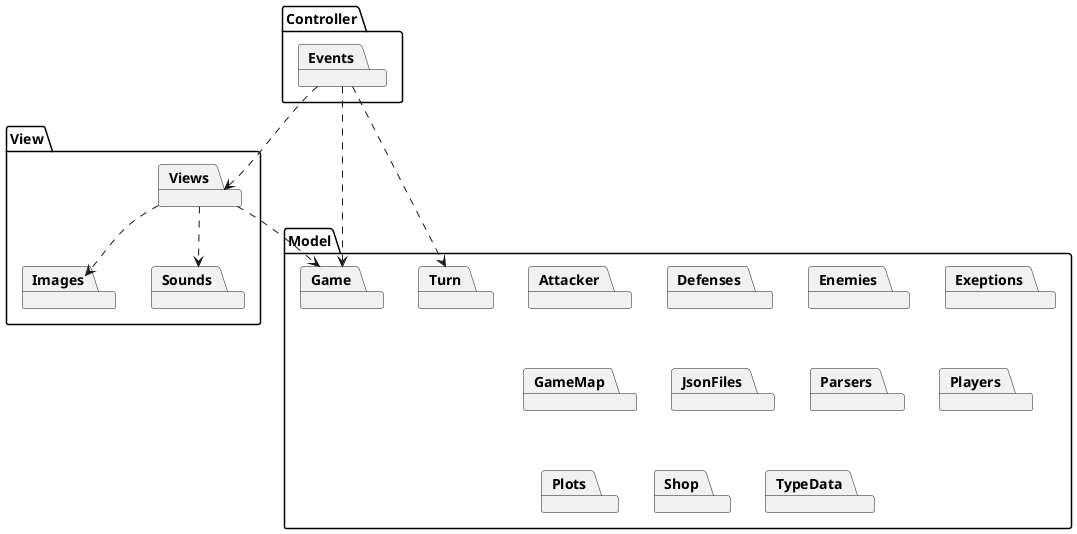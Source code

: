 @startuml
'https://plantuml.com/component-diagram


package Model {
   package Attacker
   package Defenses
   package Enemies
   package Exeptions
   package GameMap
   package Game
   package JsonFiles
   package Parsers
   package Players
   package Plots
   package Shop
   package Turn
   package TypeData


}

package View {
package Images
package Sounds
package Views


}

package Controller {

package Events


}




Views ..> Sounds
Views ..> Images
Views ..> Game
Events ..> Game
Events ..> Turn
Events ..> Views





/'View ..> Controller
View ..> Model
Controller ..>Model'/

@enduml
